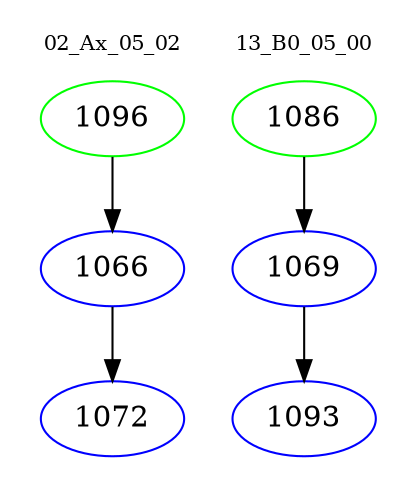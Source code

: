 digraph{
subgraph cluster_0 {
color = white
label = "02_Ax_05_02";
fontsize=10;
T0_1096 [label="1096", color="green"]
T0_1096 -> T0_1066 [color="black"]
T0_1066 [label="1066", color="blue"]
T0_1066 -> T0_1072 [color="black"]
T0_1072 [label="1072", color="blue"]
}
subgraph cluster_1 {
color = white
label = "13_B0_05_00";
fontsize=10;
T1_1086 [label="1086", color="green"]
T1_1086 -> T1_1069 [color="black"]
T1_1069 [label="1069", color="blue"]
T1_1069 -> T1_1093 [color="black"]
T1_1093 [label="1093", color="blue"]
}
}
